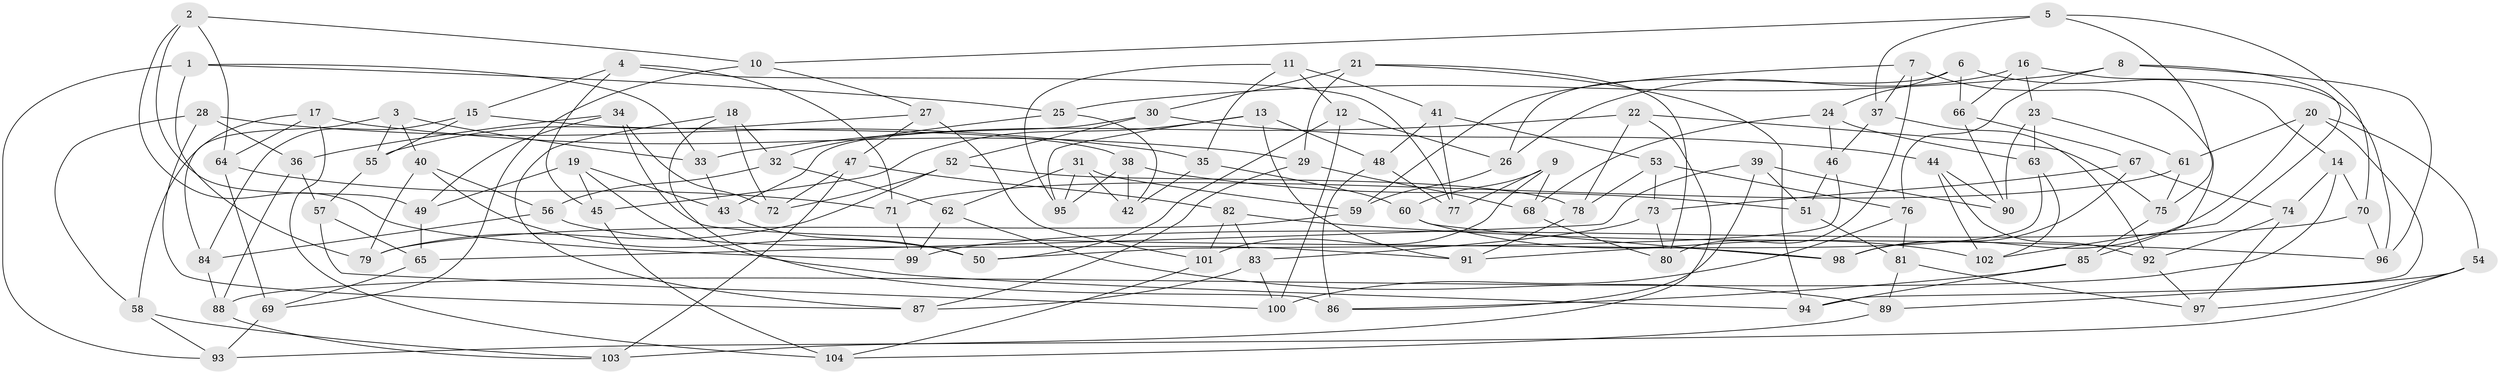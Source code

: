 // coarse degree distribution, {6: 0.625, 4: 0.375}
// Generated by graph-tools (version 1.1) at 2025/24/03/03/25 07:24:31]
// undirected, 104 vertices, 208 edges
graph export_dot {
graph [start="1"]
  node [color=gray90,style=filled];
  1;
  2;
  3;
  4;
  5;
  6;
  7;
  8;
  9;
  10;
  11;
  12;
  13;
  14;
  15;
  16;
  17;
  18;
  19;
  20;
  21;
  22;
  23;
  24;
  25;
  26;
  27;
  28;
  29;
  30;
  31;
  32;
  33;
  34;
  35;
  36;
  37;
  38;
  39;
  40;
  41;
  42;
  43;
  44;
  45;
  46;
  47;
  48;
  49;
  50;
  51;
  52;
  53;
  54;
  55;
  56;
  57;
  58;
  59;
  60;
  61;
  62;
  63;
  64;
  65;
  66;
  67;
  68;
  69;
  70;
  71;
  72;
  73;
  74;
  75;
  76;
  77;
  78;
  79;
  80;
  81;
  82;
  83;
  84;
  85;
  86;
  87;
  88;
  89;
  90;
  91;
  92;
  93;
  94;
  95;
  96;
  97;
  98;
  99;
  100;
  101;
  102;
  103;
  104;
  1 -- 33;
  1 -- 93;
  1 -- 79;
  1 -- 25;
  2 -- 49;
  2 -- 10;
  2 -- 64;
  2 -- 99;
  3 -- 55;
  3 -- 33;
  3 -- 40;
  3 -- 84;
  4 -- 77;
  4 -- 71;
  4 -- 45;
  4 -- 15;
  5 -- 10;
  5 -- 37;
  5 -- 70;
  5 -- 75;
  6 -- 24;
  6 -- 66;
  6 -- 26;
  6 -- 14;
  7 -- 85;
  7 -- 80;
  7 -- 59;
  7 -- 37;
  8 -- 76;
  8 -- 25;
  8 -- 102;
  8 -- 96;
  9 -- 60;
  9 -- 68;
  9 -- 77;
  9 -- 101;
  10 -- 27;
  10 -- 69;
  11 -- 41;
  11 -- 35;
  11 -- 95;
  11 -- 12;
  12 -- 100;
  12 -- 26;
  12 -- 50;
  13 -- 48;
  13 -- 91;
  13 -- 45;
  13 -- 95;
  14 -- 88;
  14 -- 74;
  14 -- 70;
  15 -- 55;
  15 -- 84;
  15 -- 38;
  16 -- 96;
  16 -- 66;
  16 -- 26;
  16 -- 23;
  17 -- 64;
  17 -- 58;
  17 -- 104;
  17 -- 29;
  18 -- 32;
  18 -- 86;
  18 -- 72;
  18 -- 87;
  19 -- 45;
  19 -- 49;
  19 -- 43;
  19 -- 94;
  20 -- 94;
  20 -- 98;
  20 -- 61;
  20 -- 54;
  21 -- 30;
  21 -- 80;
  21 -- 94;
  21 -- 29;
  22 -- 33;
  22 -- 103;
  22 -- 75;
  22 -- 78;
  23 -- 90;
  23 -- 63;
  23 -- 61;
  24 -- 63;
  24 -- 68;
  24 -- 46;
  25 -- 42;
  25 -- 32;
  26 -- 59;
  27 -- 55;
  27 -- 47;
  27 -- 101;
  28 -- 87;
  28 -- 36;
  28 -- 35;
  28 -- 58;
  29 -- 68;
  29 -- 87;
  30 -- 44;
  30 -- 52;
  30 -- 43;
  31 -- 42;
  31 -- 59;
  31 -- 95;
  31 -- 62;
  32 -- 56;
  32 -- 62;
  33 -- 43;
  34 -- 72;
  34 -- 98;
  34 -- 36;
  34 -- 49;
  35 -- 60;
  35 -- 42;
  36 -- 88;
  36 -- 57;
  37 -- 46;
  37 -- 92;
  38 -- 42;
  38 -- 51;
  38 -- 95;
  39 -- 90;
  39 -- 65;
  39 -- 51;
  39 -- 86;
  40 -- 50;
  40 -- 79;
  40 -- 56;
  41 -- 77;
  41 -- 53;
  41 -- 48;
  43 -- 50;
  44 -- 90;
  44 -- 102;
  44 -- 92;
  45 -- 104;
  46 -- 51;
  46 -- 50;
  47 -- 72;
  47 -- 82;
  47 -- 103;
  48 -- 77;
  48 -- 86;
  49 -- 65;
  51 -- 81;
  52 -- 78;
  52 -- 72;
  52 -- 79;
  53 -- 73;
  53 -- 76;
  53 -- 78;
  54 -- 93;
  54 -- 89;
  54 -- 97;
  55 -- 57;
  56 -- 84;
  56 -- 91;
  57 -- 100;
  57 -- 65;
  58 -- 93;
  58 -- 103;
  59 -- 79;
  60 -- 98;
  60 -- 102;
  61 -- 71;
  61 -- 75;
  62 -- 89;
  62 -- 99;
  63 -- 91;
  63 -- 102;
  64 -- 69;
  64 -- 71;
  65 -- 69;
  66 -- 90;
  66 -- 67;
  67 -- 98;
  67 -- 73;
  67 -- 74;
  68 -- 80;
  69 -- 93;
  70 -- 96;
  70 -- 99;
  71 -- 99;
  73 -- 83;
  73 -- 80;
  74 -- 97;
  74 -- 92;
  75 -- 85;
  76 -- 100;
  76 -- 81;
  78 -- 91;
  81 -- 89;
  81 -- 97;
  82 -- 101;
  82 -- 83;
  82 -- 96;
  83 -- 87;
  83 -- 100;
  84 -- 88;
  85 -- 86;
  85 -- 94;
  88 -- 103;
  89 -- 104;
  92 -- 97;
  101 -- 104;
}

